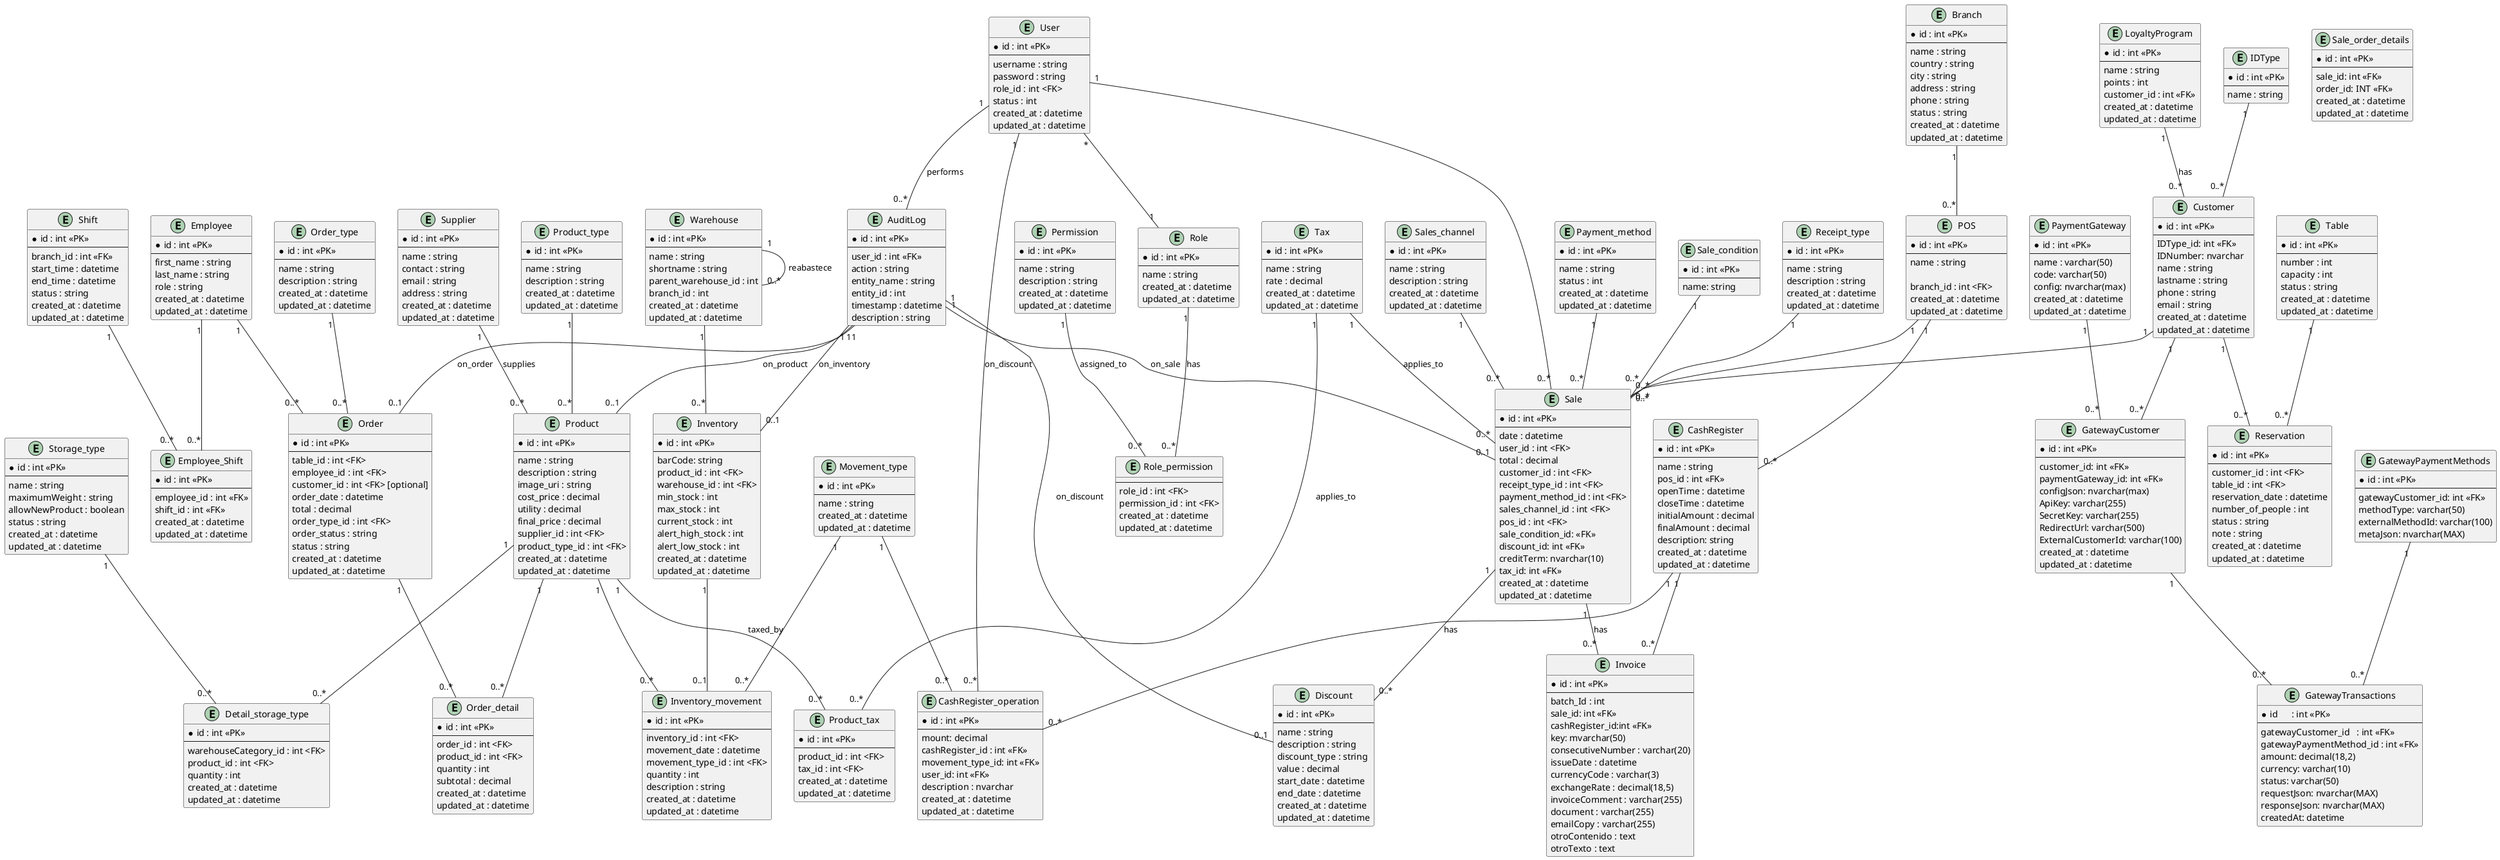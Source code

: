 @startuml  
/' 
 Modelo de Restaurante con Sucursales, Canales de Venta, Puntos de Venta, Gestión de Almacenes, Auditoría, Reservaciones/Promociones y Módulo de Cajas.
 Optimizado a 3FN y con mejoras en nomenclatura, normalización y trazabilidad.
'/ 

' ALMACENES =================
entity Warehouse {
  * id : int <<PK>>
  --
  name : string
  shortname : string
  parent_warehouse_id : int /'Para reabastecimiento de otro almacén'/
  branch_id : int /'Ubicación o dirección del almacén'/
  created_at : datetime
  updated_at : datetime
}

entity Storage_type {
  * id : int <<PK>>
  --
  name : string
  maximumWeight : string  /'Kg, Libras, etc.'/
  allowNewProduct : boolean /'Si la ubicación está vacía, permite productos mezclados'/
  status : string
  created_at : datetime
  updated_at : datetime
}

entity Detail_storage_type {
  * id : int <<PK>>
  --
  warehouseCategory_id : int <FK>
  product_id : int <FK>
  quantity : int
  created_at : datetime
  updated_at : datetime
}

' ENTIDAD: SUCURSAL
entity Branch {
  * id : int <<PK>>
  --
  name : string
  country : string
  city : string       
  address : string 
  phone : string
  status : string
  created_at : datetime
  updated_at : datetime
}

' PUNTO DE VENTA (POS)
entity POS {
  * id : int <<PK>>
  --
  name : string           /'Tipo de punto de venta (restaurante, RestoBar, etc.)'/
  
  'assigned_user_id : int <FK> 'Usuario asignado
  branch_id : int <FK>
  created_at : datetime
  updated_at : datetime
}


' CLIENTE
entity IDType {
  * id : int <<PK>>
  --
  name : string
}
entity Customer {
  * id : int <<PK>>
  --
  IDType_id: int <<FK>>
  IDNumber: nvarchar
  name : string
  lastname : string
  phone : string
  email : string
  created_at : datetime
  updated_at : datetime
}

' MESA
entity Table {
  * id : int <<PK>>
  --
  number : int
  capacity : int
  status : string
  created_at : datetime
  updated_at : datetime
}

' EMPLEADO
entity Employee {
  * id : int <<PK>>
  --
  first_name : string
  last_name : string
  role : string
  created_at : datetime
  updated_at : datetime
}

' ORDEN
entity Order {
  * id : int <<PK>>
  --
  table_id : int <FK>
  employee_id : int <FK> /'Replaces waiter_id'/
  customer_id : int <FK> [optional]
  order_date : datetime
  total : decimal
  order_type_id : int <FK>
  order_status : string /'pendiente, en preparación, servida, cancelada'/
  status : string /'kitchen_status'/
  created_at : datetime
  updated_at : datetime
}

' TIPO DE ORDEN
entity Order_type {
  * id : int <<PK>>
  --
  name : string
  description : string
  created_at : datetime
  updated_at : datetime
}

' DETALLE DE LA ORDEN
entity Order_detail {
  * id : int <<PK>>
  --
  order_id : int <FK>
  product_id : int <FK>
  quantity : int
  subtotal : decimal
  created_at : datetime
  updated_at : datetime
}

' TIPO DE PRODUCTO
entity Product_type {
  * id : int <<PK>>
  --
  name : string
  description : string
  created_at : datetime
  updated_at : datetime
}

' PRODUCTO ==================
entity Product {
  * id : int <<PK>>
  --
  name : string
  description : string
  image_uri : string
  cost_price : decimal
  utility : decimal
  final_price : decimal
  supplier_id : int <FK>
  product_type_id : int <FK>
  created_at : datetime
  updated_at : datetime
}

' Product Taxes
entity Product_tax {
  * id : int <<PK>>
  --
  product_id : int <FK>
  tax_id : int <FK>
  created_at : datetime
  updated_at : datetime
}

' INVENTARIO (para sucursales)
entity Inventory {
  * id : int <<PK>>
  --
  barCode: string 
  product_id : int <FK>
  warehouse_id : int <FK>
  min_stock : int
  max_stock : int
  current_stock : int
  alert_high_stock : int
  alert_low_stock : int
  created_at : datetime
  updated_at : datetime
}

' USUARIOS Y PERMISOS
entity User {
  * id : int <<PK>>
  --
  username : string
  password : string     /'Almacenar hash de la contraseña'/
  role_id : int <FK>
  status : int
  created_at : datetime
  updated_at : datetime
}

entity Role {
  * id : int <<PK>>
  --
  name : string
  created_at : datetime
  updated_at : datetime
}

entity Permission {
  * id : int <<PK>>
  --
  name : string
  description : string
  created_at : datetime
  updated_at : datetime
}

' Tabla intermedia con clave compuesta (en lugar de id)
entity Role_permission {
  --
  role_id : int <FK>
  permission_id : int <FK>
  created_at : datetime
  updated_at : datetime
}

' COMPROBANTES (boleta, factura)
entity Receipt_type {
  * id : int <<PK>>
  --
  name : string
  description : string
  created_at : datetime
  updated_at : datetime
}

' CANALES DE VENTA (web, tienda, terceros)
entity Sales_channel {
  * id : int <<PK>>
  --
  name : string
  description : string
  created_at : datetime
  updated_at : datetime
}

' VENTA (transacción final)
entity Sale {
  * id : int <<PK>>
  --
  date : datetime
  user_id : int <FK>
  total : decimal
  customer_id : int <FK>
  receipt_type_id : int <FK>
  payment_method_id : int <FK>
  sales_channel_id : int <FK>
  pos_id : int <FK>
  sale_condition_id: <<FK>>
  discount_id: int <<FK>>
  creditTerm: nvarchar(10) /'plazo credito: Se omite si viene vacío, pero es de condición obligatoria cuando la condición de la venta es crédito'/
  tax_id: int <<FK>>
  created_at : datetime
  updated_at : datetime
}
entity Sale_order_details {
  * id : int <<PK>>
  --
  sale_id: int <<FK>>
  order_id: INT <<FK>>
  created_at : datetime
  updated_at : datetime
}

' MÉTODO DE PAGO
entity Payment_method {
  * id : int <<PK>>
  --
  name : string
  status : int
  created_at : datetime
  updated_at : datetime
}

' MOVIMIENTOS DE INVENTARIO
entity Inventory_movement {
  * id : int <<PK>>
  --
  inventory_id : int <FK>
  movement_date : datetime
  movement_type_id : int <FK>
  quantity : int
  description : string
  created_at : datetime
  updated_at : datetime
}

' TIPO DE MOVIMIENTO (ingreso o salida)
entity Movement_type {
  * id : int <<PK>>
  --
  name : string
  created_at : datetime
  updated_at : datetime
}

' NUEVAS ENTIDADES: Reservaciones y Promociones

' Reservaciones
entity Reservation {
  * id : int <<PK>>
  --
  customer_id : int <FK>
  table_id : int <FK>
  reservation_date : datetime
  number_of_people : int
  status : string /'pendiente, confirmada, cancelada'/
  note : string
  created_at : datetime
  updated_at : datetime
}

' Impuestos
entity Tax {
  * id : int <<PK>>
  --
  name : string
  rate : decimal
  created_at : datetime
  updated_at : datetime
}

' MÓDULO DE CAJAS

' Caja principal
entity CashRegister {
  * id : int <<PK>>
  --
  name : string
  pos_id : int <<FK>>
  openTime : datetime
  closeTime : datetime
  initialAmount : decimal /'Monto inicial, ej: $100'/ 
  finalAmount : decimal /'Monto final, ej: $100'/ 
  description: string
  created_at : datetime
  updated_at : datetime
}

' (Apertura de caja)
entity CashRegister_operation {
  * id : int <<PK>>
  --
  mount: decimal
  cashRegister_id : int <<FK>>
  movement_type_id: int <<FK>>
  user_id: int <<FK>>
  description : nvarchar
  created_at : datetime
  updated_at : datetime
}

' Promociones y Descuentos
entity Discount {
  * id : int <<PK>>
  --
  name : string
  description : string
  discount_type : string /'percentage or fixed amount'/
  value : decimal
  start_date : datetime
  end_date : datetime
  created_at : datetime
  updated_at : datetime
}

' Turnos
entity Shift {
  * id : int <<PK>>
  --
  branch_id : int <<FK>>
  start_time : datetime
  end_time : datetime
  status : string /'open, closed'/
  created_at : datetime
  updated_at : datetime
}

' Auditoría
entity AuditLog {
  * id : int <<PK>>
  --
  user_id : int <<FK>>
  action : string
  entity_name : string
  entity_id : int
  timestamp : datetime
  description : string
}

' Proveedor
entity Supplier {
  * id : int <<PK>>
  --
  name : string
  contact : string
  email : string
  address : string
  created_at : datetime
  updated_at : datetime
}

' Programa de Lealtad
entity LoyaltyProgram {
  * id : int <<PK>>
  --
  name : string
  points : int
  customer_id : int <<FK>>
  created_at : datetime
  updated_at : datetime
}

' Relación entre Employee y Shift mediante tabla intermedia.
entity Employee_Shift {
  * id : int <<PK>>
  --
  employee_id : int <<FK>>
  shift_id : int <<FK>>
  created_at : datetime
  updated_at : datetime
}
/'condicion venta, contado, credito,'/
entity Sale_condition {
  * id : int <<PK>>
  --
  name: string
}
'MODULO FACTURACION
entity Invoice {
  * id : int <<PK>>
  --
  batch_Id : int
  sale_id: int <<FK>>
  cashRegister_id:int <<FK>>
  key: mvarchar(50) /'(si no se envía el API lo genera automáticamente y lo devuelve en la respuesta)'/
  consecutiveNumber : varchar(20)
  issueDate : datetime
  currencyCode : varchar(3) /'codigo moneda'/
  exchangeRate : decimal(18,5) /'tipo de cambio'/
  invoiceComment : varchar(255) /'Comentario factura'/
  document : varchar(255)
  emailCopy : varchar(255) /'deben de venir separadas por punto y coma (;) sin espacios.'/
  /' en la descripcioon dice que no es necesario ya que son calculos automaticos, lo guardamos o no 
  totalInvoice : decimal(18,5)
  totalDiscounts : decimal(18,5)
  totalExempt : decimal(18,5)
  totalTaxable : decimal(18,5)
  totalTax : decimal(18,5)
  totalReturnedVAT : decimal(18,5)
  totalExemptMerchandise : decimal(18,5)
  totalExoneratedMerchandise : decimal(18,5)
  totalTaxableMerchandise : decimal(18,5)
  totalOtherCharges : decimal(18,5)
  totalExemptServices : decimal(18,5)
  totalExoneratedServices : decimal(18,5)
  totalTaxableServices : decimal(18,5)
  totalSale : decimal(18,5)
  totalNetSale : decimal(18,5)
  '/
  otroContenido : text
  otroTexto : text
}

' Tabla maestra de pasarelas de pago.
entity PaymentGateway {
  * id : int <<PK>>
  --
  name : varchar(50) /'ej: Onvopay, tilopay,etc.'/
  code: varchar(50) /'ej: ONVO, TILO,etc.'/
  config: nvarchar(max) /'JSON con settings genéricos (p. ej. endpoints, llaves)'/
  created_at : datetime
  updated_at : datetime
}
'Configuración de cada cliente para cada pasarela.
entity GatewayCustomer{
  * id : int <<PK>>
  --
  customer_id: int <<FK>> /'cliente base'/
  paymentGateway_id: int <<FK>> /'pasarela de pago'/
  configJson: nvarchar(max) /'JSON parametros espesificos'/
  ApiKey: varchar(255)
  SecretKey: varchar(255)
  RedirectUrl: varchar(500)
  ExternalCustomerId: varchar(100) /'id que devuelve la Api de onvo por cada customer'/
  created_at : datetime
  updated_at : datetime
}
'si existe metodo de pago y hay que configurar para sinpe, card, banco.
entity GatewayPaymentMethods{
  * id : int <<PK>>
  --
  gatewayCustomer_id: int <<FK>>
  methodType: varchar(50)  /'sinpe,card,zunify'/
  externalMethodId: varchar(100) /'id que devuelve la Api de onvo por cada metodo de pago'/
  metaJson: nvarchar(MAX) /'Json Configuracion base'/
}
'cuando se realice la transaccion copn el tipo de pasarela y metodo de pago (intencion de pago etc.)
entity GatewayTransactions {
  * id      : int <<PK>>
  --
  gatewayCustomer_id   : int <<FK>>
  gatewayPaymentMethod_id : int <<FK>> /'opcional si existe metodo'/
  amount: decimal(18,2)
  currency: varchar(10)
  status: varchar(50)
  requestJson: nvarchar(MAX)  /'todo el payload enviado'/
  responseJson: nvarchar(MAX) /'podemos guardar por seguridad la respuesta de cada transaccion'/
  createdAt: datetime
}
'=================== Relaciones ====================
Customer "1" -- "0..*" GatewayCustomer
PaymentGateway "1" -- "0..*" GatewayCustomer
GatewayCustomer "1" -- "0..*" GatewayTransactions
GatewayPaymentMethods "1" -- "0..*" GatewayTransactions

'RELACION FACTURACION
CashRegister "1" -- "0..*" Invoice
' Receipt_type "1" -- "0..*" Invoice
IDType "1" -- "0..*" Customer
Sale_condition "1" -- "0..*" Sale
CashRegister "1" -- "0..*" CashRegister_operation
POS "1" -- "0..*" CashRegister

' RELACIONES GENERALES ACTUALIZADAS

' Un empleado atiende muchas órdenes.
Employee "1" -- "0..*" Order

' Un cliente puede generar muchas ventas.
Customer "1" -- "0..*" Sale

' Un tipo de orden se vincula a muchas órdenes.
Order_type "1" -- "0..*" Order

' Una orden tiene muchos detalles.
Order "1" -- "0..*" Order_detail


' Un producto aparece en muchos detalles.
Product "1" -- "0..*" Order_detail

' Un tipo de producto agrupa muchos productos.
Product_type "1" -- "0..*" Product

' Un usuario tiene un único rol.
User "*" -- "1" Role

' Un rol puede tener muchos permisos (vía clave compuesta).
Role "1" -- "0..*" Role_permission : has
Permission "1" -- "0..*" Role_permission : assigned_to

' Un usuario puede registrar muchas ventas.
User "1" -- "0..*" Sale

' Un comprobante se asocia a muchas ventas.
Receipt_type "1" -- "0..*" Sale

' Un método de pago se utiliza en muchas ventas.
Payment_method "1" -- "0..*" Sale


' Inventario para sucursales: un producto tiene un único registro (o ninguno).
Inventory "1" -- "0..1" Inventory_movement

' Un producto genera muchos movimientos de inventario.
Product "1" -- "0..*" Inventory_movement


' Un tipo de movimiento se usa en muchos movimientos.
Movement_type "1" -- "0..*" Inventory_movement
Movement_type "1" -- "0..*" CashRegister_operation

' Canal de venta se vincula a muchas ventas.
Sales_channel "1" -- "0..*" Sale


' Relación de Branch con Puntos de Venta.
Branch "1" -- "0..*" POS

' Relación de POS con Ventas.
POS "1" -- "0..*" Sale

' Relación de ALMACÉN con operaciones.
Warehouse "1" -- "0..*" Inventory

' Relación entre Warehouse y sí mismo para jerarquía (reabastecimiento).
Warehouse "1" -- "0..*" Warehouse : reabastece

' Relación entre Warehouse_category y Detail_warehouse_category.
Storage_type "1" -- "0..*" Detail_storage_type
Product "1" -- "0..*" Detail_storage_type

' Relación entre Reservation y Customer/Table.
Customer "1" -- "0..*" Reservation
Table "1" -- "0..*" Reservation

' NUEVAS RELACIONES

' Un producto puede ser suministrado por muchos proveedores.
Supplier "1" -- "0..*" Product : supplies


' Una venta puede tener muchos descuentos aplicados.
Sale "1" -- "0..*" Discount : has


' Un usuario realiza acciones que se registran en el log de auditoría.
User "1" -- "0..*" AuditLog : performs
AuditLog "1" -- "0..1" Product : on_product
AuditLog "1" -- "0..1" Sale : on_sale
AuditLog "1" -- "0..1" Order : on_order
AuditLog "1" -- "0..1" Inventory : on_inventory
AuditLog "1" -- "0..1" Discount : on_discount




' Una operación de caja es realizada por un usuario.
User "1" -- "0..*" CashRegister_operation : on_discount




' Una venta puede incluir muchos impuestos.
' Sale "1" -- "0..*" Tax : includes

Product "1" -- "0..*" Product_tax : taxed_by
Tax "1" -- "0..*" Product_tax : applies_to
Tax "1" -- "0..*" Sale : applies_to

Employee "1" -- "0..*" Employee_Shift
Shift "1" -- "0..*" Employee_Shift
LoyaltyProgram "1" -- "0..*" Customer : has
Sale "1" -- "0..*" Invoice : has

@enduml
